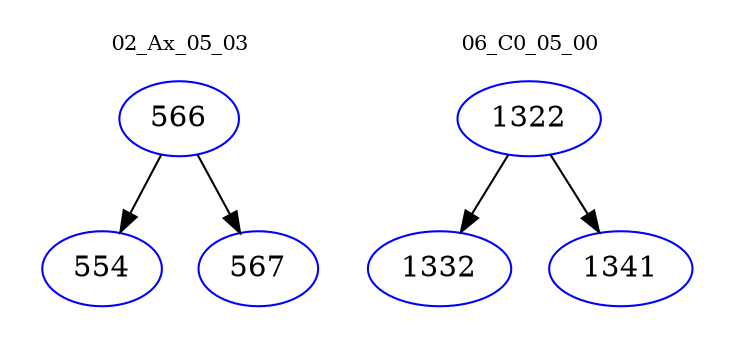 digraph{
subgraph cluster_0 {
color = white
label = "02_Ax_05_03";
fontsize=10;
T0_566 [label="566", color="blue"]
T0_566 -> T0_554 [color="black"]
T0_554 [label="554", color="blue"]
T0_566 -> T0_567 [color="black"]
T0_567 [label="567", color="blue"]
}
subgraph cluster_1 {
color = white
label = "06_C0_05_00";
fontsize=10;
T1_1322 [label="1322", color="blue"]
T1_1322 -> T1_1332 [color="black"]
T1_1332 [label="1332", color="blue"]
T1_1322 -> T1_1341 [color="black"]
T1_1341 [label="1341", color="blue"]
}
}
